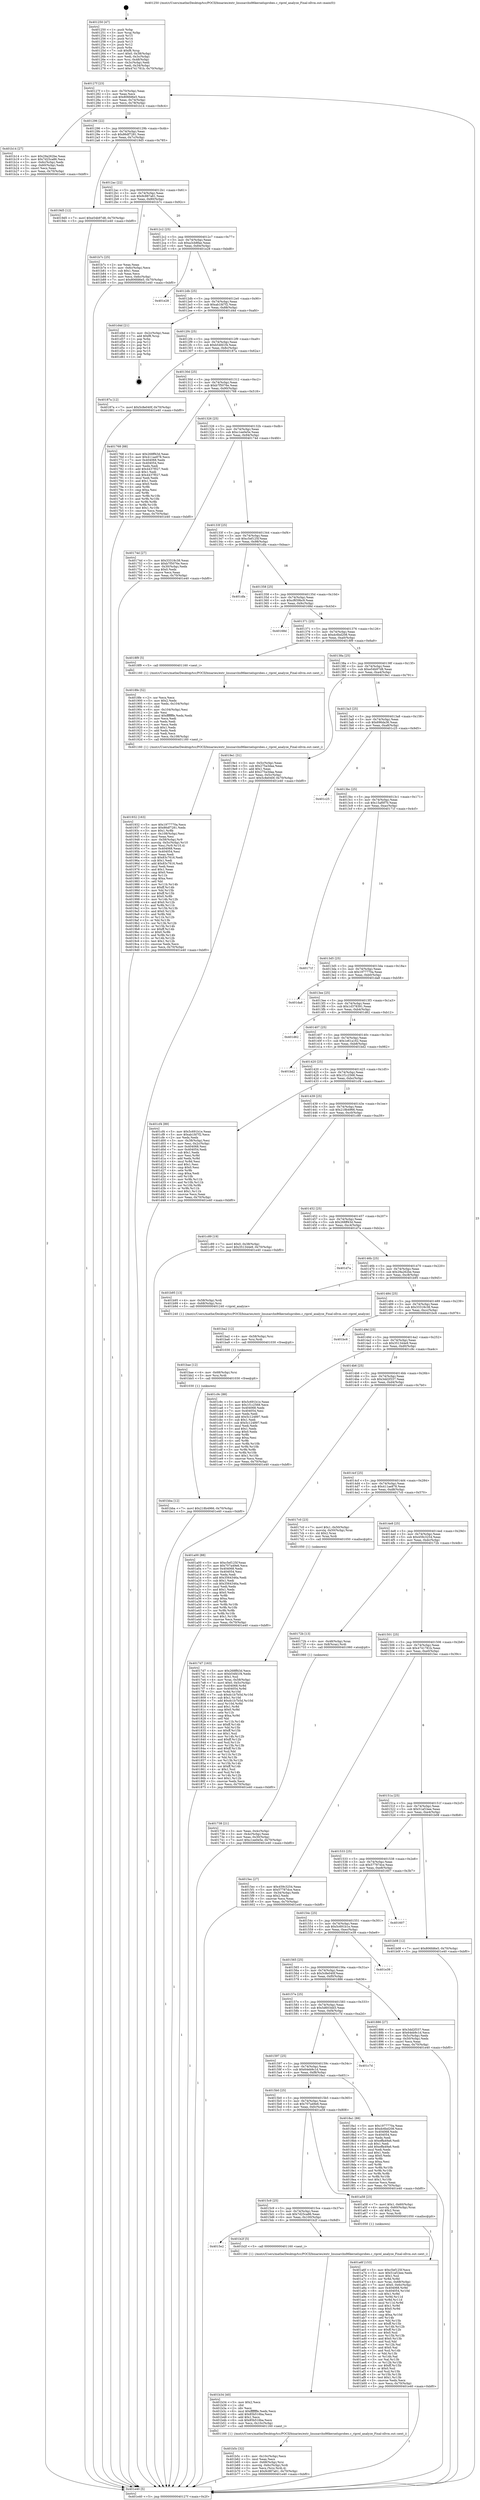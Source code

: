 digraph "0x401250" {
  label = "0x401250 (/mnt/c/Users/mathe/Desktop/tcc/POCII/binaries/extr_linuxarchx86kerneluprobes.c_riprel_analyze_Final-ollvm.out::main(0))"
  labelloc = "t"
  node[shape=record]

  Entry [label="",width=0.3,height=0.3,shape=circle,fillcolor=black,style=filled]
  "0x40127f" [label="{
     0x40127f [23]\l
     | [instrs]\l
     &nbsp;&nbsp;0x40127f \<+3\>: mov -0x70(%rbp),%eax\l
     &nbsp;&nbsp;0x401282 \<+2\>: mov %eax,%ecx\l
     &nbsp;&nbsp;0x401284 \<+6\>: sub $0x806fd6e5,%ecx\l
     &nbsp;&nbsp;0x40128a \<+3\>: mov %eax,-0x74(%rbp)\l
     &nbsp;&nbsp;0x40128d \<+3\>: mov %ecx,-0x78(%rbp)\l
     &nbsp;&nbsp;0x401290 \<+6\>: je 0000000000401b14 \<main+0x8c4\>\l
  }"]
  "0x401b14" [label="{
     0x401b14 [27]\l
     | [instrs]\l
     &nbsp;&nbsp;0x401b14 \<+5\>: mov $0x29a262be,%eax\l
     &nbsp;&nbsp;0x401b19 \<+5\>: mov $0x7d25ca86,%ecx\l
     &nbsp;&nbsp;0x401b1e \<+3\>: mov -0x6c(%rbp),%edx\l
     &nbsp;&nbsp;0x401b21 \<+3\>: cmp -0x60(%rbp),%edx\l
     &nbsp;&nbsp;0x401b24 \<+3\>: cmovl %ecx,%eax\l
     &nbsp;&nbsp;0x401b27 \<+3\>: mov %eax,-0x70(%rbp)\l
     &nbsp;&nbsp;0x401b2a \<+5\>: jmp 0000000000401e40 \<main+0xbf0\>\l
  }"]
  "0x401296" [label="{
     0x401296 [22]\l
     | [instrs]\l
     &nbsp;&nbsp;0x401296 \<+5\>: jmp 000000000040129b \<main+0x4b\>\l
     &nbsp;&nbsp;0x40129b \<+3\>: mov -0x74(%rbp),%eax\l
     &nbsp;&nbsp;0x40129e \<+5\>: sub $0x86df7281,%eax\l
     &nbsp;&nbsp;0x4012a3 \<+3\>: mov %eax,-0x7c(%rbp)\l
     &nbsp;&nbsp;0x4012a6 \<+6\>: je 00000000004019d5 \<main+0x785\>\l
  }"]
  Exit [label="",width=0.3,height=0.3,shape=circle,fillcolor=black,style=filled,peripheries=2]
  "0x4019d5" [label="{
     0x4019d5 [12]\l
     | [instrs]\l
     &nbsp;&nbsp;0x4019d5 \<+7\>: movl $0xe54b97d8,-0x70(%rbp)\l
     &nbsp;&nbsp;0x4019dc \<+5\>: jmp 0000000000401e40 \<main+0xbf0\>\l
  }"]
  "0x4012ac" [label="{
     0x4012ac [22]\l
     | [instrs]\l
     &nbsp;&nbsp;0x4012ac \<+5\>: jmp 00000000004012b1 \<main+0x61\>\l
     &nbsp;&nbsp;0x4012b1 \<+3\>: mov -0x74(%rbp),%eax\l
     &nbsp;&nbsp;0x4012b4 \<+5\>: sub $0x9c887a61,%eax\l
     &nbsp;&nbsp;0x4012b9 \<+3\>: mov %eax,-0x80(%rbp)\l
     &nbsp;&nbsp;0x4012bc \<+6\>: je 0000000000401b7c \<main+0x92c\>\l
  }"]
  "0x401bba" [label="{
     0x401bba [12]\l
     | [instrs]\l
     &nbsp;&nbsp;0x401bba \<+7\>: movl $0x218b4966,-0x70(%rbp)\l
     &nbsp;&nbsp;0x401bc1 \<+5\>: jmp 0000000000401e40 \<main+0xbf0\>\l
  }"]
  "0x401b7c" [label="{
     0x401b7c [25]\l
     | [instrs]\l
     &nbsp;&nbsp;0x401b7c \<+2\>: xor %eax,%eax\l
     &nbsp;&nbsp;0x401b7e \<+3\>: mov -0x6c(%rbp),%ecx\l
     &nbsp;&nbsp;0x401b81 \<+3\>: sub $0x1,%eax\l
     &nbsp;&nbsp;0x401b84 \<+2\>: sub %eax,%ecx\l
     &nbsp;&nbsp;0x401b86 \<+3\>: mov %ecx,-0x6c(%rbp)\l
     &nbsp;&nbsp;0x401b89 \<+7\>: movl $0x806fd6e5,-0x70(%rbp)\l
     &nbsp;&nbsp;0x401b90 \<+5\>: jmp 0000000000401e40 \<main+0xbf0\>\l
  }"]
  "0x4012c2" [label="{
     0x4012c2 [25]\l
     | [instrs]\l
     &nbsp;&nbsp;0x4012c2 \<+5\>: jmp 00000000004012c7 \<main+0x77\>\l
     &nbsp;&nbsp;0x4012c7 \<+3\>: mov -0x74(%rbp),%eax\l
     &nbsp;&nbsp;0x4012ca \<+5\>: sub $0xa3cb8fae,%eax\l
     &nbsp;&nbsp;0x4012cf \<+6\>: mov %eax,-0x84(%rbp)\l
     &nbsp;&nbsp;0x4012d5 \<+6\>: je 0000000000401e28 \<main+0xbd8\>\l
  }"]
  "0x401bae" [label="{
     0x401bae [12]\l
     | [instrs]\l
     &nbsp;&nbsp;0x401bae \<+4\>: mov -0x68(%rbp),%rsi\l
     &nbsp;&nbsp;0x401bb2 \<+3\>: mov %rsi,%rdi\l
     &nbsp;&nbsp;0x401bb5 \<+5\>: call 0000000000401030 \<free@plt\>\l
     | [calls]\l
     &nbsp;&nbsp;0x401030 \{1\} (unknown)\l
  }"]
  "0x401e28" [label="{
     0x401e28\l
  }", style=dashed]
  "0x4012db" [label="{
     0x4012db [25]\l
     | [instrs]\l
     &nbsp;&nbsp;0x4012db \<+5\>: jmp 00000000004012e0 \<main+0x90\>\l
     &nbsp;&nbsp;0x4012e0 \<+3\>: mov -0x74(%rbp),%eax\l
     &nbsp;&nbsp;0x4012e3 \<+5\>: sub $0xab1fd7f2,%eax\l
     &nbsp;&nbsp;0x4012e8 \<+6\>: mov %eax,-0x88(%rbp)\l
     &nbsp;&nbsp;0x4012ee \<+6\>: je 0000000000401d4d \<main+0xafd\>\l
  }"]
  "0x401ba2" [label="{
     0x401ba2 [12]\l
     | [instrs]\l
     &nbsp;&nbsp;0x401ba2 \<+4\>: mov -0x58(%rbp),%rsi\l
     &nbsp;&nbsp;0x401ba6 \<+3\>: mov %rsi,%rdi\l
     &nbsp;&nbsp;0x401ba9 \<+5\>: call 0000000000401030 \<free@plt\>\l
     | [calls]\l
     &nbsp;&nbsp;0x401030 \{1\} (unknown)\l
  }"]
  "0x401d4d" [label="{
     0x401d4d [21]\l
     | [instrs]\l
     &nbsp;&nbsp;0x401d4d \<+3\>: mov -0x2c(%rbp),%eax\l
     &nbsp;&nbsp;0x401d50 \<+7\>: add $0xf8,%rsp\l
     &nbsp;&nbsp;0x401d57 \<+1\>: pop %rbx\l
     &nbsp;&nbsp;0x401d58 \<+2\>: pop %r12\l
     &nbsp;&nbsp;0x401d5a \<+2\>: pop %r13\l
     &nbsp;&nbsp;0x401d5c \<+2\>: pop %r14\l
     &nbsp;&nbsp;0x401d5e \<+2\>: pop %r15\l
     &nbsp;&nbsp;0x401d60 \<+1\>: pop %rbp\l
     &nbsp;&nbsp;0x401d61 \<+1\>: ret\l
  }"]
  "0x4012f4" [label="{
     0x4012f4 [25]\l
     | [instrs]\l
     &nbsp;&nbsp;0x4012f4 \<+5\>: jmp 00000000004012f9 \<main+0xa9\>\l
     &nbsp;&nbsp;0x4012f9 \<+3\>: mov -0x74(%rbp),%eax\l
     &nbsp;&nbsp;0x4012fc \<+5\>: sub $0xb54fd1f4,%eax\l
     &nbsp;&nbsp;0x401301 \<+6\>: mov %eax,-0x8c(%rbp)\l
     &nbsp;&nbsp;0x401307 \<+6\>: je 000000000040187a \<main+0x62a\>\l
  }"]
  "0x401b5c" [label="{
     0x401b5c [32]\l
     | [instrs]\l
     &nbsp;&nbsp;0x401b5c \<+6\>: mov -0x10c(%rbp),%ecx\l
     &nbsp;&nbsp;0x401b62 \<+3\>: imul %eax,%ecx\l
     &nbsp;&nbsp;0x401b65 \<+4\>: mov -0x68(%rbp),%rsi\l
     &nbsp;&nbsp;0x401b69 \<+4\>: movslq -0x6c(%rbp),%rdi\l
     &nbsp;&nbsp;0x401b6d \<+3\>: mov %ecx,(%rsi,%rdi,4)\l
     &nbsp;&nbsp;0x401b70 \<+7\>: movl $0x9c887a61,-0x70(%rbp)\l
     &nbsp;&nbsp;0x401b77 \<+5\>: jmp 0000000000401e40 \<main+0xbf0\>\l
  }"]
  "0x40187a" [label="{
     0x40187a [12]\l
     | [instrs]\l
     &nbsp;&nbsp;0x40187a \<+7\>: movl $0x5c8e040f,-0x70(%rbp)\l
     &nbsp;&nbsp;0x401881 \<+5\>: jmp 0000000000401e40 \<main+0xbf0\>\l
  }"]
  "0x40130d" [label="{
     0x40130d [25]\l
     | [instrs]\l
     &nbsp;&nbsp;0x40130d \<+5\>: jmp 0000000000401312 \<main+0xc2\>\l
     &nbsp;&nbsp;0x401312 \<+3\>: mov -0x74(%rbp),%eax\l
     &nbsp;&nbsp;0x401315 \<+5\>: sub $0xb7f5076e,%eax\l
     &nbsp;&nbsp;0x40131a \<+6\>: mov %eax,-0x90(%rbp)\l
     &nbsp;&nbsp;0x401320 \<+6\>: je 0000000000401768 \<main+0x518\>\l
  }"]
  "0x401b34" [label="{
     0x401b34 [40]\l
     | [instrs]\l
     &nbsp;&nbsp;0x401b34 \<+5\>: mov $0x2,%ecx\l
     &nbsp;&nbsp;0x401b39 \<+1\>: cltd\l
     &nbsp;&nbsp;0x401b3a \<+2\>: idiv %ecx\l
     &nbsp;&nbsp;0x401b3c \<+6\>: imul $0xfffffffe,%edx,%ecx\l
     &nbsp;&nbsp;0x401b42 \<+6\>: add $0x85b516ba,%ecx\l
     &nbsp;&nbsp;0x401b48 \<+3\>: add $0x1,%ecx\l
     &nbsp;&nbsp;0x401b4b \<+6\>: sub $0x85b516ba,%ecx\l
     &nbsp;&nbsp;0x401b51 \<+6\>: mov %ecx,-0x10c(%rbp)\l
     &nbsp;&nbsp;0x401b57 \<+5\>: call 0000000000401160 \<next_i\>\l
     | [calls]\l
     &nbsp;&nbsp;0x401160 \{1\} (/mnt/c/Users/mathe/Desktop/tcc/POCII/binaries/extr_linuxarchx86kerneluprobes.c_riprel_analyze_Final-ollvm.out::next_i)\l
  }"]
  "0x401768" [label="{
     0x401768 [88]\l
     | [instrs]\l
     &nbsp;&nbsp;0x401768 \<+5\>: mov $0x268ff43d,%eax\l
     &nbsp;&nbsp;0x40176d \<+5\>: mov $0x411ae878,%ecx\l
     &nbsp;&nbsp;0x401772 \<+7\>: mov 0x404068,%edx\l
     &nbsp;&nbsp;0x401779 \<+7\>: mov 0x404054,%esi\l
     &nbsp;&nbsp;0x401780 \<+2\>: mov %edx,%edi\l
     &nbsp;&nbsp;0x401782 \<+6\>: add $0x4437f027,%edi\l
     &nbsp;&nbsp;0x401788 \<+3\>: sub $0x1,%edi\l
     &nbsp;&nbsp;0x40178b \<+6\>: sub $0x4437f027,%edi\l
     &nbsp;&nbsp;0x401791 \<+3\>: imul %edi,%edx\l
     &nbsp;&nbsp;0x401794 \<+3\>: and $0x1,%edx\l
     &nbsp;&nbsp;0x401797 \<+3\>: cmp $0x0,%edx\l
     &nbsp;&nbsp;0x40179a \<+4\>: sete %r8b\l
     &nbsp;&nbsp;0x40179e \<+3\>: cmp $0xa,%esi\l
     &nbsp;&nbsp;0x4017a1 \<+4\>: setl %r9b\l
     &nbsp;&nbsp;0x4017a5 \<+3\>: mov %r8b,%r10b\l
     &nbsp;&nbsp;0x4017a8 \<+3\>: and %r9b,%r10b\l
     &nbsp;&nbsp;0x4017ab \<+3\>: xor %r9b,%r8b\l
     &nbsp;&nbsp;0x4017ae \<+3\>: or %r8b,%r10b\l
     &nbsp;&nbsp;0x4017b1 \<+4\>: test $0x1,%r10b\l
     &nbsp;&nbsp;0x4017b5 \<+3\>: cmovne %ecx,%eax\l
     &nbsp;&nbsp;0x4017b8 \<+3\>: mov %eax,-0x70(%rbp)\l
     &nbsp;&nbsp;0x4017bb \<+5\>: jmp 0000000000401e40 \<main+0xbf0\>\l
  }"]
  "0x401326" [label="{
     0x401326 [25]\l
     | [instrs]\l
     &nbsp;&nbsp;0x401326 \<+5\>: jmp 000000000040132b \<main+0xdb\>\l
     &nbsp;&nbsp;0x40132b \<+3\>: mov -0x74(%rbp),%eax\l
     &nbsp;&nbsp;0x40132e \<+5\>: sub $0xc1ee0e5e,%eax\l
     &nbsp;&nbsp;0x401333 \<+6\>: mov %eax,-0x94(%rbp)\l
     &nbsp;&nbsp;0x401339 \<+6\>: je 000000000040174d \<main+0x4fd\>\l
  }"]
  "0x4015e2" [label="{
     0x4015e2\l
  }", style=dashed]
  "0x40174d" [label="{
     0x40174d [27]\l
     | [instrs]\l
     &nbsp;&nbsp;0x40174d \<+5\>: mov $0x33318c38,%eax\l
     &nbsp;&nbsp;0x401752 \<+5\>: mov $0xb7f5076e,%ecx\l
     &nbsp;&nbsp;0x401757 \<+3\>: mov -0x30(%rbp),%edx\l
     &nbsp;&nbsp;0x40175a \<+3\>: cmp $0x0,%edx\l
     &nbsp;&nbsp;0x40175d \<+3\>: cmove %ecx,%eax\l
     &nbsp;&nbsp;0x401760 \<+3\>: mov %eax,-0x70(%rbp)\l
     &nbsp;&nbsp;0x401763 \<+5\>: jmp 0000000000401e40 \<main+0xbf0\>\l
  }"]
  "0x40133f" [label="{
     0x40133f [25]\l
     | [instrs]\l
     &nbsp;&nbsp;0x40133f \<+5\>: jmp 0000000000401344 \<main+0xf4\>\l
     &nbsp;&nbsp;0x401344 \<+3\>: mov -0x74(%rbp),%eax\l
     &nbsp;&nbsp;0x401347 \<+5\>: sub $0xc5ef125f,%eax\l
     &nbsp;&nbsp;0x40134c \<+6\>: mov %eax,-0x98(%rbp)\l
     &nbsp;&nbsp;0x401352 \<+6\>: je 0000000000401dfa \<main+0xbaa\>\l
  }"]
  "0x401b2f" [label="{
     0x401b2f [5]\l
     | [instrs]\l
     &nbsp;&nbsp;0x401b2f \<+5\>: call 0000000000401160 \<next_i\>\l
     | [calls]\l
     &nbsp;&nbsp;0x401160 \{1\} (/mnt/c/Users/mathe/Desktop/tcc/POCII/binaries/extr_linuxarchx86kerneluprobes.c_riprel_analyze_Final-ollvm.out::next_i)\l
  }"]
  "0x401dfa" [label="{
     0x401dfa\l
  }", style=dashed]
  "0x401358" [label="{
     0x401358 [25]\l
     | [instrs]\l
     &nbsp;&nbsp;0x401358 \<+5\>: jmp 000000000040135d \<main+0x10d\>\l
     &nbsp;&nbsp;0x40135d \<+3\>: mov -0x74(%rbp),%eax\l
     &nbsp;&nbsp;0x401360 \<+5\>: sub $0xcf659bc9,%eax\l
     &nbsp;&nbsp;0x401365 \<+6\>: mov %eax,-0x9c(%rbp)\l
     &nbsp;&nbsp;0x40136b \<+6\>: je 000000000040168d \<main+0x43d\>\l
  }"]
  "0x401a6f" [label="{
     0x401a6f [153]\l
     | [instrs]\l
     &nbsp;&nbsp;0x401a6f \<+5\>: mov $0xc5ef125f,%ecx\l
     &nbsp;&nbsp;0x401a74 \<+5\>: mov $0x51af1bee,%edx\l
     &nbsp;&nbsp;0x401a79 \<+3\>: mov $0x1,%sil\l
     &nbsp;&nbsp;0x401a7c \<+3\>: xor %r8d,%r8d\l
     &nbsp;&nbsp;0x401a7f \<+4\>: mov %rax,-0x68(%rbp)\l
     &nbsp;&nbsp;0x401a83 \<+7\>: movl $0x0,-0x6c(%rbp)\l
     &nbsp;&nbsp;0x401a8a \<+8\>: mov 0x404068,%r9d\l
     &nbsp;&nbsp;0x401a92 \<+8\>: mov 0x404054,%r10d\l
     &nbsp;&nbsp;0x401a9a \<+4\>: sub $0x1,%r8d\l
     &nbsp;&nbsp;0x401a9e \<+3\>: mov %r9d,%r11d\l
     &nbsp;&nbsp;0x401aa1 \<+3\>: add %r8d,%r11d\l
     &nbsp;&nbsp;0x401aa4 \<+4\>: imul %r11d,%r9d\l
     &nbsp;&nbsp;0x401aa8 \<+4\>: and $0x1,%r9d\l
     &nbsp;&nbsp;0x401aac \<+4\>: cmp $0x0,%r9d\l
     &nbsp;&nbsp;0x401ab0 \<+3\>: sete %bl\l
     &nbsp;&nbsp;0x401ab3 \<+4\>: cmp $0xa,%r10d\l
     &nbsp;&nbsp;0x401ab7 \<+4\>: setl %r14b\l
     &nbsp;&nbsp;0x401abb \<+3\>: mov %bl,%r15b\l
     &nbsp;&nbsp;0x401abe \<+4\>: xor $0xff,%r15b\l
     &nbsp;&nbsp;0x401ac2 \<+3\>: mov %r14b,%r12b\l
     &nbsp;&nbsp;0x401ac5 \<+4\>: xor $0xff,%r12b\l
     &nbsp;&nbsp;0x401ac9 \<+4\>: xor $0x0,%sil\l
     &nbsp;&nbsp;0x401acd \<+3\>: mov %r15b,%r13b\l
     &nbsp;&nbsp;0x401ad0 \<+4\>: and $0x0,%r13b\l
     &nbsp;&nbsp;0x401ad4 \<+3\>: and %sil,%bl\l
     &nbsp;&nbsp;0x401ad7 \<+3\>: mov %r12b,%al\l
     &nbsp;&nbsp;0x401ada \<+2\>: and $0x0,%al\l
     &nbsp;&nbsp;0x401adc \<+3\>: and %sil,%r14b\l
     &nbsp;&nbsp;0x401adf \<+3\>: or %bl,%r13b\l
     &nbsp;&nbsp;0x401ae2 \<+3\>: or %r14b,%al\l
     &nbsp;&nbsp;0x401ae5 \<+3\>: xor %al,%r13b\l
     &nbsp;&nbsp;0x401ae8 \<+3\>: or %r12b,%r15b\l
     &nbsp;&nbsp;0x401aeb \<+4\>: xor $0xff,%r15b\l
     &nbsp;&nbsp;0x401aef \<+4\>: or $0x0,%sil\l
     &nbsp;&nbsp;0x401af3 \<+3\>: and %sil,%r15b\l
     &nbsp;&nbsp;0x401af6 \<+3\>: or %r15b,%r13b\l
     &nbsp;&nbsp;0x401af9 \<+4\>: test $0x1,%r13b\l
     &nbsp;&nbsp;0x401afd \<+3\>: cmovne %edx,%ecx\l
     &nbsp;&nbsp;0x401b00 \<+3\>: mov %ecx,-0x70(%rbp)\l
     &nbsp;&nbsp;0x401b03 \<+5\>: jmp 0000000000401e40 \<main+0xbf0\>\l
  }"]
  "0x40168d" [label="{
     0x40168d\l
  }", style=dashed]
  "0x401371" [label="{
     0x401371 [25]\l
     | [instrs]\l
     &nbsp;&nbsp;0x401371 \<+5\>: jmp 0000000000401376 \<main+0x126\>\l
     &nbsp;&nbsp;0x401376 \<+3\>: mov -0x74(%rbp),%eax\l
     &nbsp;&nbsp;0x401379 \<+5\>: sub $0xdc6bd208,%eax\l
     &nbsp;&nbsp;0x40137e \<+6\>: mov %eax,-0xa0(%rbp)\l
     &nbsp;&nbsp;0x401384 \<+6\>: je 00000000004018f9 \<main+0x6a9\>\l
  }"]
  "0x4015c9" [label="{
     0x4015c9 [25]\l
     | [instrs]\l
     &nbsp;&nbsp;0x4015c9 \<+5\>: jmp 00000000004015ce \<main+0x37e\>\l
     &nbsp;&nbsp;0x4015ce \<+3\>: mov -0x74(%rbp),%eax\l
     &nbsp;&nbsp;0x4015d1 \<+5\>: sub $0x7d25ca86,%eax\l
     &nbsp;&nbsp;0x4015d6 \<+6\>: mov %eax,-0x100(%rbp)\l
     &nbsp;&nbsp;0x4015dc \<+6\>: je 0000000000401b2f \<main+0x8df\>\l
  }"]
  "0x4018f9" [label="{
     0x4018f9 [5]\l
     | [instrs]\l
     &nbsp;&nbsp;0x4018f9 \<+5\>: call 0000000000401160 \<next_i\>\l
     | [calls]\l
     &nbsp;&nbsp;0x401160 \{1\} (/mnt/c/Users/mathe/Desktop/tcc/POCII/binaries/extr_linuxarchx86kerneluprobes.c_riprel_analyze_Final-ollvm.out::next_i)\l
  }"]
  "0x40138a" [label="{
     0x40138a [25]\l
     | [instrs]\l
     &nbsp;&nbsp;0x40138a \<+5\>: jmp 000000000040138f \<main+0x13f\>\l
     &nbsp;&nbsp;0x40138f \<+3\>: mov -0x74(%rbp),%eax\l
     &nbsp;&nbsp;0x401392 \<+5\>: sub $0xe54b97d8,%eax\l
     &nbsp;&nbsp;0x401397 \<+6\>: mov %eax,-0xa4(%rbp)\l
     &nbsp;&nbsp;0x40139d \<+6\>: je 00000000004019e1 \<main+0x791\>\l
  }"]
  "0x401a58" [label="{
     0x401a58 [23]\l
     | [instrs]\l
     &nbsp;&nbsp;0x401a58 \<+7\>: movl $0x1,-0x60(%rbp)\l
     &nbsp;&nbsp;0x401a5f \<+4\>: movslq -0x60(%rbp),%rax\l
     &nbsp;&nbsp;0x401a63 \<+4\>: shl $0x2,%rax\l
     &nbsp;&nbsp;0x401a67 \<+3\>: mov %rax,%rdi\l
     &nbsp;&nbsp;0x401a6a \<+5\>: call 0000000000401050 \<malloc@plt\>\l
     | [calls]\l
     &nbsp;&nbsp;0x401050 \{1\} (unknown)\l
  }"]
  "0x4019e1" [label="{
     0x4019e1 [31]\l
     | [instrs]\l
     &nbsp;&nbsp;0x4019e1 \<+3\>: mov -0x5c(%rbp),%eax\l
     &nbsp;&nbsp;0x4019e4 \<+5\>: sub $0x275a3daa,%eax\l
     &nbsp;&nbsp;0x4019e9 \<+3\>: add $0x1,%eax\l
     &nbsp;&nbsp;0x4019ec \<+5\>: add $0x275a3daa,%eax\l
     &nbsp;&nbsp;0x4019f1 \<+3\>: mov %eax,-0x5c(%rbp)\l
     &nbsp;&nbsp;0x4019f4 \<+7\>: movl $0x5c8e040f,-0x70(%rbp)\l
     &nbsp;&nbsp;0x4019fb \<+5\>: jmp 0000000000401e40 \<main+0xbf0\>\l
  }"]
  "0x4013a3" [label="{
     0x4013a3 [25]\l
     | [instrs]\l
     &nbsp;&nbsp;0x4013a3 \<+5\>: jmp 00000000004013a8 \<main+0x158\>\l
     &nbsp;&nbsp;0x4013a8 \<+3\>: mov -0x74(%rbp),%eax\l
     &nbsp;&nbsp;0x4013ab \<+5\>: sub $0x696da36,%eax\l
     &nbsp;&nbsp;0x4013b0 \<+6\>: mov %eax,-0xa8(%rbp)\l
     &nbsp;&nbsp;0x4013b6 \<+6\>: je 0000000000401c25 \<main+0x9d5\>\l
  }"]
  "0x401932" [label="{
     0x401932 [163]\l
     | [instrs]\l
     &nbsp;&nbsp;0x401932 \<+5\>: mov $0x1977770a,%ecx\l
     &nbsp;&nbsp;0x401937 \<+5\>: mov $0x86df7281,%edx\l
     &nbsp;&nbsp;0x40193c \<+3\>: mov $0x1,%r8b\l
     &nbsp;&nbsp;0x40193f \<+6\>: mov -0x108(%rbp),%esi\l
     &nbsp;&nbsp;0x401945 \<+3\>: imul %eax,%esi\l
     &nbsp;&nbsp;0x401948 \<+4\>: mov -0x58(%rbp),%r9\l
     &nbsp;&nbsp;0x40194c \<+4\>: movslq -0x5c(%rbp),%r10\l
     &nbsp;&nbsp;0x401950 \<+4\>: mov %esi,(%r9,%r10,4)\l
     &nbsp;&nbsp;0x401954 \<+7\>: mov 0x404068,%eax\l
     &nbsp;&nbsp;0x40195b \<+7\>: mov 0x404054,%esi\l
     &nbsp;&nbsp;0x401962 \<+2\>: mov %eax,%edi\l
     &nbsp;&nbsp;0x401964 \<+6\>: sub $0x83c7616,%edi\l
     &nbsp;&nbsp;0x40196a \<+3\>: sub $0x1,%edi\l
     &nbsp;&nbsp;0x40196d \<+6\>: add $0x83c7616,%edi\l
     &nbsp;&nbsp;0x401973 \<+3\>: imul %edi,%eax\l
     &nbsp;&nbsp;0x401976 \<+3\>: and $0x1,%eax\l
     &nbsp;&nbsp;0x401979 \<+3\>: cmp $0x0,%eax\l
     &nbsp;&nbsp;0x40197c \<+4\>: sete %r11b\l
     &nbsp;&nbsp;0x401980 \<+3\>: cmp $0xa,%esi\l
     &nbsp;&nbsp;0x401983 \<+3\>: setl %bl\l
     &nbsp;&nbsp;0x401986 \<+3\>: mov %r11b,%r14b\l
     &nbsp;&nbsp;0x401989 \<+4\>: xor $0xff,%r14b\l
     &nbsp;&nbsp;0x40198d \<+3\>: mov %bl,%r15b\l
     &nbsp;&nbsp;0x401990 \<+4\>: xor $0xff,%r15b\l
     &nbsp;&nbsp;0x401994 \<+4\>: xor $0x0,%r8b\l
     &nbsp;&nbsp;0x401998 \<+3\>: mov %r14b,%r12b\l
     &nbsp;&nbsp;0x40199b \<+4\>: and $0x0,%r12b\l
     &nbsp;&nbsp;0x40199f \<+3\>: and %r8b,%r11b\l
     &nbsp;&nbsp;0x4019a2 \<+3\>: mov %r15b,%r13b\l
     &nbsp;&nbsp;0x4019a5 \<+4\>: and $0x0,%r13b\l
     &nbsp;&nbsp;0x4019a9 \<+3\>: and %r8b,%bl\l
     &nbsp;&nbsp;0x4019ac \<+3\>: or %r11b,%r12b\l
     &nbsp;&nbsp;0x4019af \<+3\>: or %bl,%r13b\l
     &nbsp;&nbsp;0x4019b2 \<+3\>: xor %r13b,%r12b\l
     &nbsp;&nbsp;0x4019b5 \<+3\>: or %r15b,%r14b\l
     &nbsp;&nbsp;0x4019b8 \<+4\>: xor $0xff,%r14b\l
     &nbsp;&nbsp;0x4019bc \<+4\>: or $0x0,%r8b\l
     &nbsp;&nbsp;0x4019c0 \<+3\>: and %r8b,%r14b\l
     &nbsp;&nbsp;0x4019c3 \<+3\>: or %r14b,%r12b\l
     &nbsp;&nbsp;0x4019c6 \<+4\>: test $0x1,%r12b\l
     &nbsp;&nbsp;0x4019ca \<+3\>: cmovne %edx,%ecx\l
     &nbsp;&nbsp;0x4019cd \<+3\>: mov %ecx,-0x70(%rbp)\l
     &nbsp;&nbsp;0x4019d0 \<+5\>: jmp 0000000000401e40 \<main+0xbf0\>\l
  }"]
  "0x401c25" [label="{
     0x401c25\l
  }", style=dashed]
  "0x4013bc" [label="{
     0x4013bc [25]\l
     | [instrs]\l
     &nbsp;&nbsp;0x4013bc \<+5\>: jmp 00000000004013c1 \<main+0x171\>\l
     &nbsp;&nbsp;0x4013c1 \<+3\>: mov -0x74(%rbp),%eax\l
     &nbsp;&nbsp;0x4013c4 \<+5\>: sub $0x15af0f70,%eax\l
     &nbsp;&nbsp;0x4013c9 \<+6\>: mov %eax,-0xac(%rbp)\l
     &nbsp;&nbsp;0x4013cf \<+6\>: je 000000000040171f \<main+0x4cf\>\l
  }"]
  "0x4018fe" [label="{
     0x4018fe [52]\l
     | [instrs]\l
     &nbsp;&nbsp;0x4018fe \<+2\>: xor %ecx,%ecx\l
     &nbsp;&nbsp;0x401900 \<+5\>: mov $0x2,%edx\l
     &nbsp;&nbsp;0x401905 \<+6\>: mov %edx,-0x104(%rbp)\l
     &nbsp;&nbsp;0x40190b \<+1\>: cltd\l
     &nbsp;&nbsp;0x40190c \<+6\>: mov -0x104(%rbp),%esi\l
     &nbsp;&nbsp;0x401912 \<+2\>: idiv %esi\l
     &nbsp;&nbsp;0x401914 \<+6\>: imul $0xfffffffe,%edx,%edx\l
     &nbsp;&nbsp;0x40191a \<+2\>: mov %ecx,%edi\l
     &nbsp;&nbsp;0x40191c \<+2\>: sub %edx,%edi\l
     &nbsp;&nbsp;0x40191e \<+2\>: mov %ecx,%edx\l
     &nbsp;&nbsp;0x401920 \<+3\>: sub $0x1,%edx\l
     &nbsp;&nbsp;0x401923 \<+2\>: add %edx,%edi\l
     &nbsp;&nbsp;0x401925 \<+2\>: sub %edi,%ecx\l
     &nbsp;&nbsp;0x401927 \<+6\>: mov %ecx,-0x108(%rbp)\l
     &nbsp;&nbsp;0x40192d \<+5\>: call 0000000000401160 \<next_i\>\l
     | [calls]\l
     &nbsp;&nbsp;0x401160 \{1\} (/mnt/c/Users/mathe/Desktop/tcc/POCII/binaries/extr_linuxarchx86kerneluprobes.c_riprel_analyze_Final-ollvm.out::next_i)\l
  }"]
  "0x40171f" [label="{
     0x40171f\l
  }", style=dashed]
  "0x4013d5" [label="{
     0x4013d5 [25]\l
     | [instrs]\l
     &nbsp;&nbsp;0x4013d5 \<+5\>: jmp 00000000004013da \<main+0x18a\>\l
     &nbsp;&nbsp;0x4013da \<+3\>: mov -0x74(%rbp),%eax\l
     &nbsp;&nbsp;0x4013dd \<+5\>: sub $0x1977770a,%eax\l
     &nbsp;&nbsp;0x4013e2 \<+6\>: mov %eax,-0xb0(%rbp)\l
     &nbsp;&nbsp;0x4013e8 \<+6\>: je 0000000000401da8 \<main+0xb58\>\l
  }"]
  "0x4015b0" [label="{
     0x4015b0 [25]\l
     | [instrs]\l
     &nbsp;&nbsp;0x4015b0 \<+5\>: jmp 00000000004015b5 \<main+0x365\>\l
     &nbsp;&nbsp;0x4015b5 \<+3\>: mov -0x74(%rbp),%eax\l
     &nbsp;&nbsp;0x4015b8 \<+5\>: sub $0x707a49e6,%eax\l
     &nbsp;&nbsp;0x4015bd \<+6\>: mov %eax,-0xfc(%rbp)\l
     &nbsp;&nbsp;0x4015c3 \<+6\>: je 0000000000401a58 \<main+0x808\>\l
  }"]
  "0x401da8" [label="{
     0x401da8\l
  }", style=dashed]
  "0x4013ee" [label="{
     0x4013ee [25]\l
     | [instrs]\l
     &nbsp;&nbsp;0x4013ee \<+5\>: jmp 00000000004013f3 \<main+0x1a3\>\l
     &nbsp;&nbsp;0x4013f3 \<+3\>: mov -0x74(%rbp),%eax\l
     &nbsp;&nbsp;0x4013f6 \<+5\>: sub $0x1d378391,%eax\l
     &nbsp;&nbsp;0x4013fb \<+6\>: mov %eax,-0xb4(%rbp)\l
     &nbsp;&nbsp;0x401401 \<+6\>: je 0000000000401d62 \<main+0xb12\>\l
  }"]
  "0x4018a1" [label="{
     0x4018a1 [88]\l
     | [instrs]\l
     &nbsp;&nbsp;0x4018a1 \<+5\>: mov $0x1977770a,%eax\l
     &nbsp;&nbsp;0x4018a6 \<+5\>: mov $0xdc6bd208,%ecx\l
     &nbsp;&nbsp;0x4018ab \<+7\>: mov 0x404068,%edx\l
     &nbsp;&nbsp;0x4018b2 \<+7\>: mov 0x404054,%esi\l
     &nbsp;&nbsp;0x4018b9 \<+2\>: mov %edx,%edi\l
     &nbsp;&nbsp;0x4018bb \<+6\>: sub $0xeffa49a6,%edi\l
     &nbsp;&nbsp;0x4018c1 \<+3\>: sub $0x1,%edi\l
     &nbsp;&nbsp;0x4018c4 \<+6\>: add $0xeffa49a6,%edi\l
     &nbsp;&nbsp;0x4018ca \<+3\>: imul %edi,%edx\l
     &nbsp;&nbsp;0x4018cd \<+3\>: and $0x1,%edx\l
     &nbsp;&nbsp;0x4018d0 \<+3\>: cmp $0x0,%edx\l
     &nbsp;&nbsp;0x4018d3 \<+4\>: sete %r8b\l
     &nbsp;&nbsp;0x4018d7 \<+3\>: cmp $0xa,%esi\l
     &nbsp;&nbsp;0x4018da \<+4\>: setl %r9b\l
     &nbsp;&nbsp;0x4018de \<+3\>: mov %r8b,%r10b\l
     &nbsp;&nbsp;0x4018e1 \<+3\>: and %r9b,%r10b\l
     &nbsp;&nbsp;0x4018e4 \<+3\>: xor %r9b,%r8b\l
     &nbsp;&nbsp;0x4018e7 \<+3\>: or %r8b,%r10b\l
     &nbsp;&nbsp;0x4018ea \<+4\>: test $0x1,%r10b\l
     &nbsp;&nbsp;0x4018ee \<+3\>: cmovne %ecx,%eax\l
     &nbsp;&nbsp;0x4018f1 \<+3\>: mov %eax,-0x70(%rbp)\l
     &nbsp;&nbsp;0x4018f4 \<+5\>: jmp 0000000000401e40 \<main+0xbf0\>\l
  }"]
  "0x401d62" [label="{
     0x401d62\l
  }", style=dashed]
  "0x401407" [label="{
     0x401407 [25]\l
     | [instrs]\l
     &nbsp;&nbsp;0x401407 \<+5\>: jmp 000000000040140c \<main+0x1bc\>\l
     &nbsp;&nbsp;0x40140c \<+3\>: mov -0x74(%rbp),%eax\l
     &nbsp;&nbsp;0x40140f \<+5\>: sub $0x1e61a162,%eax\l
     &nbsp;&nbsp;0x401414 \<+6\>: mov %eax,-0xb8(%rbp)\l
     &nbsp;&nbsp;0x40141a \<+6\>: je 0000000000401bd2 \<main+0x982\>\l
  }"]
  "0x401597" [label="{
     0x401597 [25]\l
     | [instrs]\l
     &nbsp;&nbsp;0x401597 \<+5\>: jmp 000000000040159c \<main+0x34c\>\l
     &nbsp;&nbsp;0x40159c \<+3\>: mov -0x74(%rbp),%eax\l
     &nbsp;&nbsp;0x40159f \<+5\>: sub $0x64eb9c1d,%eax\l
     &nbsp;&nbsp;0x4015a4 \<+6\>: mov %eax,-0xf8(%rbp)\l
     &nbsp;&nbsp;0x4015aa \<+6\>: je 00000000004018a1 \<main+0x651\>\l
  }"]
  "0x401bd2" [label="{
     0x401bd2\l
  }", style=dashed]
  "0x401420" [label="{
     0x401420 [25]\l
     | [instrs]\l
     &nbsp;&nbsp;0x401420 \<+5\>: jmp 0000000000401425 \<main+0x1d5\>\l
     &nbsp;&nbsp;0x401425 \<+3\>: mov -0x74(%rbp),%eax\l
     &nbsp;&nbsp;0x401428 \<+5\>: sub $0x1f1c2568,%eax\l
     &nbsp;&nbsp;0x40142d \<+6\>: mov %eax,-0xbc(%rbp)\l
     &nbsp;&nbsp;0x401433 \<+6\>: je 0000000000401cf4 \<main+0xaa4\>\l
  }"]
  "0x401c7d" [label="{
     0x401c7d\l
  }", style=dashed]
  "0x401cf4" [label="{
     0x401cf4 [89]\l
     | [instrs]\l
     &nbsp;&nbsp;0x401cf4 \<+5\>: mov $0x5c691b1e,%eax\l
     &nbsp;&nbsp;0x401cf9 \<+5\>: mov $0xab1fd7f2,%ecx\l
     &nbsp;&nbsp;0x401cfe \<+2\>: xor %edx,%edx\l
     &nbsp;&nbsp;0x401d00 \<+3\>: mov -0x38(%rbp),%esi\l
     &nbsp;&nbsp;0x401d03 \<+3\>: mov %esi,-0x2c(%rbp)\l
     &nbsp;&nbsp;0x401d06 \<+7\>: mov 0x404068,%esi\l
     &nbsp;&nbsp;0x401d0d \<+7\>: mov 0x404054,%edi\l
     &nbsp;&nbsp;0x401d14 \<+3\>: sub $0x1,%edx\l
     &nbsp;&nbsp;0x401d17 \<+3\>: mov %esi,%r8d\l
     &nbsp;&nbsp;0x401d1a \<+3\>: add %edx,%r8d\l
     &nbsp;&nbsp;0x401d1d \<+4\>: imul %r8d,%esi\l
     &nbsp;&nbsp;0x401d21 \<+3\>: and $0x1,%esi\l
     &nbsp;&nbsp;0x401d24 \<+3\>: cmp $0x0,%esi\l
     &nbsp;&nbsp;0x401d27 \<+4\>: sete %r9b\l
     &nbsp;&nbsp;0x401d2b \<+3\>: cmp $0xa,%edi\l
     &nbsp;&nbsp;0x401d2e \<+4\>: setl %r10b\l
     &nbsp;&nbsp;0x401d32 \<+3\>: mov %r9b,%r11b\l
     &nbsp;&nbsp;0x401d35 \<+3\>: and %r10b,%r11b\l
     &nbsp;&nbsp;0x401d38 \<+3\>: xor %r10b,%r9b\l
     &nbsp;&nbsp;0x401d3b \<+3\>: or %r9b,%r11b\l
     &nbsp;&nbsp;0x401d3e \<+4\>: test $0x1,%r11b\l
     &nbsp;&nbsp;0x401d42 \<+3\>: cmovne %ecx,%eax\l
     &nbsp;&nbsp;0x401d45 \<+3\>: mov %eax,-0x70(%rbp)\l
     &nbsp;&nbsp;0x401d48 \<+5\>: jmp 0000000000401e40 \<main+0xbf0\>\l
  }"]
  "0x401439" [label="{
     0x401439 [25]\l
     | [instrs]\l
     &nbsp;&nbsp;0x401439 \<+5\>: jmp 000000000040143e \<main+0x1ee\>\l
     &nbsp;&nbsp;0x40143e \<+3\>: mov -0x74(%rbp),%eax\l
     &nbsp;&nbsp;0x401441 \<+5\>: sub $0x218b4966,%eax\l
     &nbsp;&nbsp;0x401446 \<+6\>: mov %eax,-0xc0(%rbp)\l
     &nbsp;&nbsp;0x40144c \<+6\>: je 0000000000401c89 \<main+0xa39\>\l
  }"]
  "0x40157e" [label="{
     0x40157e [25]\l
     | [instrs]\l
     &nbsp;&nbsp;0x40157e \<+5\>: jmp 0000000000401583 \<main+0x333\>\l
     &nbsp;&nbsp;0x401583 \<+3\>: mov -0x74(%rbp),%eax\l
     &nbsp;&nbsp;0x401586 \<+5\>: sub $0x5d603dd3,%eax\l
     &nbsp;&nbsp;0x40158b \<+6\>: mov %eax,-0xf4(%rbp)\l
     &nbsp;&nbsp;0x401591 \<+6\>: je 0000000000401c7d \<main+0xa2d\>\l
  }"]
  "0x401c89" [label="{
     0x401c89 [19]\l
     | [instrs]\l
     &nbsp;&nbsp;0x401c89 \<+7\>: movl $0x0,-0x38(%rbp)\l
     &nbsp;&nbsp;0x401c90 \<+7\>: movl $0x351344e9,-0x70(%rbp)\l
     &nbsp;&nbsp;0x401c97 \<+5\>: jmp 0000000000401e40 \<main+0xbf0\>\l
  }"]
  "0x401452" [label="{
     0x401452 [25]\l
     | [instrs]\l
     &nbsp;&nbsp;0x401452 \<+5\>: jmp 0000000000401457 \<main+0x207\>\l
     &nbsp;&nbsp;0x401457 \<+3\>: mov -0x74(%rbp),%eax\l
     &nbsp;&nbsp;0x40145a \<+5\>: sub $0x268ff43d,%eax\l
     &nbsp;&nbsp;0x40145f \<+6\>: mov %eax,-0xc4(%rbp)\l
     &nbsp;&nbsp;0x401465 \<+6\>: je 0000000000401d7a \<main+0xb2a\>\l
  }"]
  "0x401886" [label="{
     0x401886 [27]\l
     | [instrs]\l
     &nbsp;&nbsp;0x401886 \<+5\>: mov $0x3dd2f337,%eax\l
     &nbsp;&nbsp;0x40188b \<+5\>: mov $0x64eb9c1d,%ecx\l
     &nbsp;&nbsp;0x401890 \<+3\>: mov -0x5c(%rbp),%edx\l
     &nbsp;&nbsp;0x401893 \<+3\>: cmp -0x50(%rbp),%edx\l
     &nbsp;&nbsp;0x401896 \<+3\>: cmovl %ecx,%eax\l
     &nbsp;&nbsp;0x401899 \<+3\>: mov %eax,-0x70(%rbp)\l
     &nbsp;&nbsp;0x40189c \<+5\>: jmp 0000000000401e40 \<main+0xbf0\>\l
  }"]
  "0x401d7a" [label="{
     0x401d7a\l
  }", style=dashed]
  "0x40146b" [label="{
     0x40146b [25]\l
     | [instrs]\l
     &nbsp;&nbsp;0x40146b \<+5\>: jmp 0000000000401470 \<main+0x220\>\l
     &nbsp;&nbsp;0x401470 \<+3\>: mov -0x74(%rbp),%eax\l
     &nbsp;&nbsp;0x401473 \<+5\>: sub $0x29a262be,%eax\l
     &nbsp;&nbsp;0x401478 \<+6\>: mov %eax,-0xc8(%rbp)\l
     &nbsp;&nbsp;0x40147e \<+6\>: je 0000000000401b95 \<main+0x945\>\l
  }"]
  "0x401565" [label="{
     0x401565 [25]\l
     | [instrs]\l
     &nbsp;&nbsp;0x401565 \<+5\>: jmp 000000000040156a \<main+0x31a\>\l
     &nbsp;&nbsp;0x40156a \<+3\>: mov -0x74(%rbp),%eax\l
     &nbsp;&nbsp;0x40156d \<+5\>: sub $0x5c8e040f,%eax\l
     &nbsp;&nbsp;0x401572 \<+6\>: mov %eax,-0xf0(%rbp)\l
     &nbsp;&nbsp;0x401578 \<+6\>: je 0000000000401886 \<main+0x636\>\l
  }"]
  "0x401b95" [label="{
     0x401b95 [13]\l
     | [instrs]\l
     &nbsp;&nbsp;0x401b95 \<+4\>: mov -0x58(%rbp),%rdi\l
     &nbsp;&nbsp;0x401b99 \<+4\>: mov -0x68(%rbp),%rsi\l
     &nbsp;&nbsp;0x401b9d \<+5\>: call 0000000000401240 \<riprel_analyze\>\l
     | [calls]\l
     &nbsp;&nbsp;0x401240 \{1\} (/mnt/c/Users/mathe/Desktop/tcc/POCII/binaries/extr_linuxarchx86kerneluprobes.c_riprel_analyze_Final-ollvm.out::riprel_analyze)\l
  }"]
  "0x401484" [label="{
     0x401484 [25]\l
     | [instrs]\l
     &nbsp;&nbsp;0x401484 \<+5\>: jmp 0000000000401489 \<main+0x239\>\l
     &nbsp;&nbsp;0x401489 \<+3\>: mov -0x74(%rbp),%eax\l
     &nbsp;&nbsp;0x40148c \<+5\>: sub $0x33318c38,%eax\l
     &nbsp;&nbsp;0x401491 \<+6\>: mov %eax,-0xcc(%rbp)\l
     &nbsp;&nbsp;0x401497 \<+6\>: je 0000000000401bc6 \<main+0x976\>\l
  }"]
  "0x401e39" [label="{
     0x401e39\l
  }", style=dashed]
  "0x401bc6" [label="{
     0x401bc6\l
  }", style=dashed]
  "0x40149d" [label="{
     0x40149d [25]\l
     | [instrs]\l
     &nbsp;&nbsp;0x40149d \<+5\>: jmp 00000000004014a2 \<main+0x252\>\l
     &nbsp;&nbsp;0x4014a2 \<+3\>: mov -0x74(%rbp),%eax\l
     &nbsp;&nbsp;0x4014a5 \<+5\>: sub $0x351344e9,%eax\l
     &nbsp;&nbsp;0x4014aa \<+6\>: mov %eax,-0xd0(%rbp)\l
     &nbsp;&nbsp;0x4014b0 \<+6\>: je 0000000000401c9c \<main+0xa4c\>\l
  }"]
  "0x40154c" [label="{
     0x40154c [25]\l
     | [instrs]\l
     &nbsp;&nbsp;0x40154c \<+5\>: jmp 0000000000401551 \<main+0x301\>\l
     &nbsp;&nbsp;0x401551 \<+3\>: mov -0x74(%rbp),%eax\l
     &nbsp;&nbsp;0x401554 \<+5\>: sub $0x5c691b1e,%eax\l
     &nbsp;&nbsp;0x401559 \<+6\>: mov %eax,-0xec(%rbp)\l
     &nbsp;&nbsp;0x40155f \<+6\>: je 0000000000401e39 \<main+0xbe9\>\l
  }"]
  "0x401c9c" [label="{
     0x401c9c [88]\l
     | [instrs]\l
     &nbsp;&nbsp;0x401c9c \<+5\>: mov $0x5c691b1e,%eax\l
     &nbsp;&nbsp;0x401ca1 \<+5\>: mov $0x1f1c2568,%ecx\l
     &nbsp;&nbsp;0x401ca6 \<+7\>: mov 0x404068,%edx\l
     &nbsp;&nbsp;0x401cad \<+7\>: mov 0x404054,%esi\l
     &nbsp;&nbsp;0x401cb4 \<+2\>: mov %edx,%edi\l
     &nbsp;&nbsp;0x401cb6 \<+6\>: add $0x5c124897,%edi\l
     &nbsp;&nbsp;0x401cbc \<+3\>: sub $0x1,%edi\l
     &nbsp;&nbsp;0x401cbf \<+6\>: sub $0x5c124897,%edi\l
     &nbsp;&nbsp;0x401cc5 \<+3\>: imul %edi,%edx\l
     &nbsp;&nbsp;0x401cc8 \<+3\>: and $0x1,%edx\l
     &nbsp;&nbsp;0x401ccb \<+3\>: cmp $0x0,%edx\l
     &nbsp;&nbsp;0x401cce \<+4\>: sete %r8b\l
     &nbsp;&nbsp;0x401cd2 \<+3\>: cmp $0xa,%esi\l
     &nbsp;&nbsp;0x401cd5 \<+4\>: setl %r9b\l
     &nbsp;&nbsp;0x401cd9 \<+3\>: mov %r8b,%r10b\l
     &nbsp;&nbsp;0x401cdc \<+3\>: and %r9b,%r10b\l
     &nbsp;&nbsp;0x401cdf \<+3\>: xor %r9b,%r8b\l
     &nbsp;&nbsp;0x401ce2 \<+3\>: or %r8b,%r10b\l
     &nbsp;&nbsp;0x401ce5 \<+4\>: test $0x1,%r10b\l
     &nbsp;&nbsp;0x401ce9 \<+3\>: cmovne %ecx,%eax\l
     &nbsp;&nbsp;0x401cec \<+3\>: mov %eax,-0x70(%rbp)\l
     &nbsp;&nbsp;0x401cef \<+5\>: jmp 0000000000401e40 \<main+0xbf0\>\l
  }"]
  "0x4014b6" [label="{
     0x4014b6 [25]\l
     | [instrs]\l
     &nbsp;&nbsp;0x4014b6 \<+5\>: jmp 00000000004014bb \<main+0x26b\>\l
     &nbsp;&nbsp;0x4014bb \<+3\>: mov -0x74(%rbp),%eax\l
     &nbsp;&nbsp;0x4014be \<+5\>: sub $0x3dd2f337,%eax\l
     &nbsp;&nbsp;0x4014c3 \<+6\>: mov %eax,-0xd4(%rbp)\l
     &nbsp;&nbsp;0x4014c9 \<+6\>: je 0000000000401a00 \<main+0x7b0\>\l
  }"]
  "0x401607" [label="{
     0x401607\l
  }", style=dashed]
  "0x401a00" [label="{
     0x401a00 [88]\l
     | [instrs]\l
     &nbsp;&nbsp;0x401a00 \<+5\>: mov $0xc5ef125f,%eax\l
     &nbsp;&nbsp;0x401a05 \<+5\>: mov $0x707a49e6,%ecx\l
     &nbsp;&nbsp;0x401a0a \<+7\>: mov 0x404068,%edx\l
     &nbsp;&nbsp;0x401a11 \<+7\>: mov 0x404054,%esi\l
     &nbsp;&nbsp;0x401a18 \<+2\>: mov %edx,%edi\l
     &nbsp;&nbsp;0x401a1a \<+6\>: add $0x3564346a,%edi\l
     &nbsp;&nbsp;0x401a20 \<+3\>: sub $0x1,%edi\l
     &nbsp;&nbsp;0x401a23 \<+6\>: sub $0x3564346a,%edi\l
     &nbsp;&nbsp;0x401a29 \<+3\>: imul %edi,%edx\l
     &nbsp;&nbsp;0x401a2c \<+3\>: and $0x1,%edx\l
     &nbsp;&nbsp;0x401a2f \<+3\>: cmp $0x0,%edx\l
     &nbsp;&nbsp;0x401a32 \<+4\>: sete %r8b\l
     &nbsp;&nbsp;0x401a36 \<+3\>: cmp $0xa,%esi\l
     &nbsp;&nbsp;0x401a39 \<+4\>: setl %r9b\l
     &nbsp;&nbsp;0x401a3d \<+3\>: mov %r8b,%r10b\l
     &nbsp;&nbsp;0x401a40 \<+3\>: and %r9b,%r10b\l
     &nbsp;&nbsp;0x401a43 \<+3\>: xor %r9b,%r8b\l
     &nbsp;&nbsp;0x401a46 \<+3\>: or %r8b,%r10b\l
     &nbsp;&nbsp;0x401a49 \<+4\>: test $0x1,%r10b\l
     &nbsp;&nbsp;0x401a4d \<+3\>: cmovne %ecx,%eax\l
     &nbsp;&nbsp;0x401a50 \<+3\>: mov %eax,-0x70(%rbp)\l
     &nbsp;&nbsp;0x401a53 \<+5\>: jmp 0000000000401e40 \<main+0xbf0\>\l
  }"]
  "0x4014cf" [label="{
     0x4014cf [25]\l
     | [instrs]\l
     &nbsp;&nbsp;0x4014cf \<+5\>: jmp 00000000004014d4 \<main+0x284\>\l
     &nbsp;&nbsp;0x4014d4 \<+3\>: mov -0x74(%rbp),%eax\l
     &nbsp;&nbsp;0x4014d7 \<+5\>: sub $0x411ae878,%eax\l
     &nbsp;&nbsp;0x4014dc \<+6\>: mov %eax,-0xd8(%rbp)\l
     &nbsp;&nbsp;0x4014e2 \<+6\>: je 00000000004017c0 \<main+0x570\>\l
  }"]
  "0x401533" [label="{
     0x401533 [25]\l
     | [instrs]\l
     &nbsp;&nbsp;0x401533 \<+5\>: jmp 0000000000401538 \<main+0x2e8\>\l
     &nbsp;&nbsp;0x401538 \<+3\>: mov -0x74(%rbp),%eax\l
     &nbsp;&nbsp;0x40153b \<+5\>: sub $0x57787dce,%eax\l
     &nbsp;&nbsp;0x401540 \<+6\>: mov %eax,-0xe8(%rbp)\l
     &nbsp;&nbsp;0x401546 \<+6\>: je 0000000000401607 \<main+0x3b7\>\l
  }"]
  "0x4017c0" [label="{
     0x4017c0 [23]\l
     | [instrs]\l
     &nbsp;&nbsp;0x4017c0 \<+7\>: movl $0x1,-0x50(%rbp)\l
     &nbsp;&nbsp;0x4017c7 \<+4\>: movslq -0x50(%rbp),%rax\l
     &nbsp;&nbsp;0x4017cb \<+4\>: shl $0x2,%rax\l
     &nbsp;&nbsp;0x4017cf \<+3\>: mov %rax,%rdi\l
     &nbsp;&nbsp;0x4017d2 \<+5\>: call 0000000000401050 \<malloc@plt\>\l
     | [calls]\l
     &nbsp;&nbsp;0x401050 \{1\} (unknown)\l
  }"]
  "0x4014e8" [label="{
     0x4014e8 [25]\l
     | [instrs]\l
     &nbsp;&nbsp;0x4014e8 \<+5\>: jmp 00000000004014ed \<main+0x29d\>\l
     &nbsp;&nbsp;0x4014ed \<+3\>: mov -0x74(%rbp),%eax\l
     &nbsp;&nbsp;0x4014f0 \<+5\>: sub $0x459c3254,%eax\l
     &nbsp;&nbsp;0x4014f5 \<+6\>: mov %eax,-0xdc(%rbp)\l
     &nbsp;&nbsp;0x4014fb \<+6\>: je 000000000040172b \<main+0x4db\>\l
  }"]
  "0x401b08" [label="{
     0x401b08 [12]\l
     | [instrs]\l
     &nbsp;&nbsp;0x401b08 \<+7\>: movl $0x806fd6e5,-0x70(%rbp)\l
     &nbsp;&nbsp;0x401b0f \<+5\>: jmp 0000000000401e40 \<main+0xbf0\>\l
  }"]
  "0x40172b" [label="{
     0x40172b [13]\l
     | [instrs]\l
     &nbsp;&nbsp;0x40172b \<+4\>: mov -0x48(%rbp),%rax\l
     &nbsp;&nbsp;0x40172f \<+4\>: mov 0x8(%rax),%rdi\l
     &nbsp;&nbsp;0x401733 \<+5\>: call 0000000000401060 \<atoi@plt\>\l
     | [calls]\l
     &nbsp;&nbsp;0x401060 \{1\} (unknown)\l
  }"]
  "0x401501" [label="{
     0x401501 [25]\l
     | [instrs]\l
     &nbsp;&nbsp;0x401501 \<+5\>: jmp 0000000000401506 \<main+0x2b6\>\l
     &nbsp;&nbsp;0x401506 \<+3\>: mov -0x74(%rbp),%eax\l
     &nbsp;&nbsp;0x401509 \<+5\>: sub $0x4741781b,%eax\l
     &nbsp;&nbsp;0x40150e \<+6\>: mov %eax,-0xe0(%rbp)\l
     &nbsp;&nbsp;0x401514 \<+6\>: je 00000000004015ec \<main+0x39c\>\l
  }"]
  "0x4017d7" [label="{
     0x4017d7 [163]\l
     | [instrs]\l
     &nbsp;&nbsp;0x4017d7 \<+5\>: mov $0x268ff43d,%ecx\l
     &nbsp;&nbsp;0x4017dc \<+5\>: mov $0xb54fd1f4,%edx\l
     &nbsp;&nbsp;0x4017e1 \<+3\>: mov $0x1,%sil\l
     &nbsp;&nbsp;0x4017e4 \<+4\>: mov %rax,-0x58(%rbp)\l
     &nbsp;&nbsp;0x4017e8 \<+7\>: movl $0x0,-0x5c(%rbp)\l
     &nbsp;&nbsp;0x4017ef \<+8\>: mov 0x404068,%r8d\l
     &nbsp;&nbsp;0x4017f7 \<+8\>: mov 0x404054,%r9d\l
     &nbsp;&nbsp;0x4017ff \<+3\>: mov %r8d,%r10d\l
     &nbsp;&nbsp;0x401802 \<+7\>: sub $0xdc1b7b5d,%r10d\l
     &nbsp;&nbsp;0x401809 \<+4\>: sub $0x1,%r10d\l
     &nbsp;&nbsp;0x40180d \<+7\>: add $0xdc1b7b5d,%r10d\l
     &nbsp;&nbsp;0x401814 \<+4\>: imul %r10d,%r8d\l
     &nbsp;&nbsp;0x401818 \<+4\>: and $0x1,%r8d\l
     &nbsp;&nbsp;0x40181c \<+4\>: cmp $0x0,%r8d\l
     &nbsp;&nbsp;0x401820 \<+4\>: sete %r11b\l
     &nbsp;&nbsp;0x401824 \<+4\>: cmp $0xa,%r9d\l
     &nbsp;&nbsp;0x401828 \<+3\>: setl %bl\l
     &nbsp;&nbsp;0x40182b \<+3\>: mov %r11b,%r14b\l
     &nbsp;&nbsp;0x40182e \<+4\>: xor $0xff,%r14b\l
     &nbsp;&nbsp;0x401832 \<+3\>: mov %bl,%r15b\l
     &nbsp;&nbsp;0x401835 \<+4\>: xor $0xff,%r15b\l
     &nbsp;&nbsp;0x401839 \<+4\>: xor $0x1,%sil\l
     &nbsp;&nbsp;0x40183d \<+3\>: mov %r14b,%r12b\l
     &nbsp;&nbsp;0x401840 \<+4\>: and $0xff,%r12b\l
     &nbsp;&nbsp;0x401844 \<+3\>: and %sil,%r11b\l
     &nbsp;&nbsp;0x401847 \<+3\>: mov %r15b,%r13b\l
     &nbsp;&nbsp;0x40184a \<+4\>: and $0xff,%r13b\l
     &nbsp;&nbsp;0x40184e \<+3\>: and %sil,%bl\l
     &nbsp;&nbsp;0x401851 \<+3\>: or %r11b,%r12b\l
     &nbsp;&nbsp;0x401854 \<+3\>: or %bl,%r13b\l
     &nbsp;&nbsp;0x401857 \<+3\>: xor %r13b,%r12b\l
     &nbsp;&nbsp;0x40185a \<+3\>: or %r15b,%r14b\l
     &nbsp;&nbsp;0x40185d \<+4\>: xor $0xff,%r14b\l
     &nbsp;&nbsp;0x401861 \<+4\>: or $0x1,%sil\l
     &nbsp;&nbsp;0x401865 \<+3\>: and %sil,%r14b\l
     &nbsp;&nbsp;0x401868 \<+3\>: or %r14b,%r12b\l
     &nbsp;&nbsp;0x40186b \<+4\>: test $0x1,%r12b\l
     &nbsp;&nbsp;0x40186f \<+3\>: cmovne %edx,%ecx\l
     &nbsp;&nbsp;0x401872 \<+3\>: mov %ecx,-0x70(%rbp)\l
     &nbsp;&nbsp;0x401875 \<+5\>: jmp 0000000000401e40 \<main+0xbf0\>\l
  }"]
  "0x4015ec" [label="{
     0x4015ec [27]\l
     | [instrs]\l
     &nbsp;&nbsp;0x4015ec \<+5\>: mov $0x459c3254,%eax\l
     &nbsp;&nbsp;0x4015f1 \<+5\>: mov $0x57787dce,%ecx\l
     &nbsp;&nbsp;0x4015f6 \<+3\>: mov -0x34(%rbp),%edx\l
     &nbsp;&nbsp;0x4015f9 \<+3\>: cmp $0x2,%edx\l
     &nbsp;&nbsp;0x4015fc \<+3\>: cmovne %ecx,%eax\l
     &nbsp;&nbsp;0x4015ff \<+3\>: mov %eax,-0x70(%rbp)\l
     &nbsp;&nbsp;0x401602 \<+5\>: jmp 0000000000401e40 \<main+0xbf0\>\l
  }"]
  "0x40151a" [label="{
     0x40151a [25]\l
     | [instrs]\l
     &nbsp;&nbsp;0x40151a \<+5\>: jmp 000000000040151f \<main+0x2cf\>\l
     &nbsp;&nbsp;0x40151f \<+3\>: mov -0x74(%rbp),%eax\l
     &nbsp;&nbsp;0x401522 \<+5\>: sub $0x51af1bee,%eax\l
     &nbsp;&nbsp;0x401527 \<+6\>: mov %eax,-0xe4(%rbp)\l
     &nbsp;&nbsp;0x40152d \<+6\>: je 0000000000401b08 \<main+0x8b8\>\l
  }"]
  "0x401e40" [label="{
     0x401e40 [5]\l
     | [instrs]\l
     &nbsp;&nbsp;0x401e40 \<+5\>: jmp 000000000040127f \<main+0x2f\>\l
  }"]
  "0x401250" [label="{
     0x401250 [47]\l
     | [instrs]\l
     &nbsp;&nbsp;0x401250 \<+1\>: push %rbp\l
     &nbsp;&nbsp;0x401251 \<+3\>: mov %rsp,%rbp\l
     &nbsp;&nbsp;0x401254 \<+2\>: push %r15\l
     &nbsp;&nbsp;0x401256 \<+2\>: push %r14\l
     &nbsp;&nbsp;0x401258 \<+2\>: push %r13\l
     &nbsp;&nbsp;0x40125a \<+2\>: push %r12\l
     &nbsp;&nbsp;0x40125c \<+1\>: push %rbx\l
     &nbsp;&nbsp;0x40125d \<+7\>: sub $0xf8,%rsp\l
     &nbsp;&nbsp;0x401264 \<+7\>: movl $0x0,-0x38(%rbp)\l
     &nbsp;&nbsp;0x40126b \<+3\>: mov %edi,-0x3c(%rbp)\l
     &nbsp;&nbsp;0x40126e \<+4\>: mov %rsi,-0x48(%rbp)\l
     &nbsp;&nbsp;0x401272 \<+3\>: mov -0x3c(%rbp),%edi\l
     &nbsp;&nbsp;0x401275 \<+3\>: mov %edi,-0x34(%rbp)\l
     &nbsp;&nbsp;0x401278 \<+7\>: movl $0x4741781b,-0x70(%rbp)\l
  }"]
  "0x401738" [label="{
     0x401738 [21]\l
     | [instrs]\l
     &nbsp;&nbsp;0x401738 \<+3\>: mov %eax,-0x4c(%rbp)\l
     &nbsp;&nbsp;0x40173b \<+3\>: mov -0x4c(%rbp),%eax\l
     &nbsp;&nbsp;0x40173e \<+3\>: mov %eax,-0x30(%rbp)\l
     &nbsp;&nbsp;0x401741 \<+7\>: movl $0xc1ee0e5e,-0x70(%rbp)\l
     &nbsp;&nbsp;0x401748 \<+5\>: jmp 0000000000401e40 \<main+0xbf0\>\l
  }"]
  Entry -> "0x401250" [label=" 1"]
  "0x40127f" -> "0x401b14" [label=" 2"]
  "0x40127f" -> "0x401296" [label=" 22"]
  "0x401d4d" -> Exit [label=" 1"]
  "0x401296" -> "0x4019d5" [label=" 1"]
  "0x401296" -> "0x4012ac" [label=" 21"]
  "0x401cf4" -> "0x401e40" [label=" 1"]
  "0x4012ac" -> "0x401b7c" [label=" 1"]
  "0x4012ac" -> "0x4012c2" [label=" 20"]
  "0x401c9c" -> "0x401e40" [label=" 1"]
  "0x4012c2" -> "0x401e28" [label=" 0"]
  "0x4012c2" -> "0x4012db" [label=" 20"]
  "0x401c89" -> "0x401e40" [label=" 1"]
  "0x4012db" -> "0x401d4d" [label=" 1"]
  "0x4012db" -> "0x4012f4" [label=" 19"]
  "0x401bba" -> "0x401e40" [label=" 1"]
  "0x4012f4" -> "0x40187a" [label=" 1"]
  "0x4012f4" -> "0x40130d" [label=" 18"]
  "0x401bae" -> "0x401bba" [label=" 1"]
  "0x40130d" -> "0x401768" [label=" 1"]
  "0x40130d" -> "0x401326" [label=" 17"]
  "0x401ba2" -> "0x401bae" [label=" 1"]
  "0x401326" -> "0x40174d" [label=" 1"]
  "0x401326" -> "0x40133f" [label=" 16"]
  "0x401b95" -> "0x401ba2" [label=" 1"]
  "0x40133f" -> "0x401dfa" [label=" 0"]
  "0x40133f" -> "0x401358" [label=" 16"]
  "0x401b7c" -> "0x401e40" [label=" 1"]
  "0x401358" -> "0x40168d" [label=" 0"]
  "0x401358" -> "0x401371" [label=" 16"]
  "0x401b34" -> "0x401b5c" [label=" 1"]
  "0x401371" -> "0x4018f9" [label=" 1"]
  "0x401371" -> "0x40138a" [label=" 15"]
  "0x401b2f" -> "0x401b34" [label=" 1"]
  "0x40138a" -> "0x4019e1" [label=" 1"]
  "0x40138a" -> "0x4013a3" [label=" 14"]
  "0x4015c9" -> "0x4015e2" [label=" 0"]
  "0x4013a3" -> "0x401c25" [label=" 0"]
  "0x4013a3" -> "0x4013bc" [label=" 14"]
  "0x401b5c" -> "0x401e40" [label=" 1"]
  "0x4013bc" -> "0x40171f" [label=" 0"]
  "0x4013bc" -> "0x4013d5" [label=" 14"]
  "0x401b14" -> "0x401e40" [label=" 2"]
  "0x4013d5" -> "0x401da8" [label=" 0"]
  "0x4013d5" -> "0x4013ee" [label=" 14"]
  "0x401b08" -> "0x401e40" [label=" 1"]
  "0x4013ee" -> "0x401d62" [label=" 0"]
  "0x4013ee" -> "0x401407" [label=" 14"]
  "0x401a6f" -> "0x401e40" [label=" 1"]
  "0x401407" -> "0x401bd2" [label=" 0"]
  "0x401407" -> "0x401420" [label=" 14"]
  "0x4015b0" -> "0x4015c9" [label=" 1"]
  "0x401420" -> "0x401cf4" [label=" 1"]
  "0x401420" -> "0x401439" [label=" 13"]
  "0x4015b0" -> "0x401a58" [label=" 1"]
  "0x401439" -> "0x401c89" [label=" 1"]
  "0x401439" -> "0x401452" [label=" 12"]
  "0x401a00" -> "0x401e40" [label=" 1"]
  "0x401452" -> "0x401d7a" [label=" 0"]
  "0x401452" -> "0x40146b" [label=" 12"]
  "0x4019e1" -> "0x401e40" [label=" 1"]
  "0x40146b" -> "0x401b95" [label=" 1"]
  "0x40146b" -> "0x401484" [label=" 11"]
  "0x401932" -> "0x401e40" [label=" 1"]
  "0x401484" -> "0x401bc6" [label=" 0"]
  "0x401484" -> "0x40149d" [label=" 11"]
  "0x4018fe" -> "0x401932" [label=" 1"]
  "0x40149d" -> "0x401c9c" [label=" 1"]
  "0x40149d" -> "0x4014b6" [label=" 10"]
  "0x4018a1" -> "0x401e40" [label=" 1"]
  "0x4014b6" -> "0x401a00" [label=" 1"]
  "0x4014b6" -> "0x4014cf" [label=" 9"]
  "0x401597" -> "0x4015b0" [label=" 2"]
  "0x4014cf" -> "0x4017c0" [label=" 1"]
  "0x4014cf" -> "0x4014e8" [label=" 8"]
  "0x401a58" -> "0x401a6f" [label=" 1"]
  "0x4014e8" -> "0x40172b" [label=" 1"]
  "0x4014e8" -> "0x401501" [label=" 7"]
  "0x40157e" -> "0x401597" [label=" 3"]
  "0x401501" -> "0x4015ec" [label=" 1"]
  "0x401501" -> "0x40151a" [label=" 6"]
  "0x4015ec" -> "0x401e40" [label=" 1"]
  "0x401250" -> "0x40127f" [label=" 1"]
  "0x401e40" -> "0x40127f" [label=" 23"]
  "0x40172b" -> "0x401738" [label=" 1"]
  "0x401738" -> "0x401e40" [label=" 1"]
  "0x40174d" -> "0x401e40" [label=" 1"]
  "0x401768" -> "0x401e40" [label=" 1"]
  "0x4017c0" -> "0x4017d7" [label=" 1"]
  "0x4017d7" -> "0x401e40" [label=" 1"]
  "0x40187a" -> "0x401e40" [label=" 1"]
  "0x40157e" -> "0x401c7d" [label=" 0"]
  "0x40151a" -> "0x401b08" [label=" 1"]
  "0x40151a" -> "0x401533" [label=" 5"]
  "0x401597" -> "0x4018a1" [label=" 1"]
  "0x401533" -> "0x401607" [label=" 0"]
  "0x401533" -> "0x40154c" [label=" 5"]
  "0x4018f9" -> "0x4018fe" [label=" 1"]
  "0x40154c" -> "0x401e39" [label=" 0"]
  "0x40154c" -> "0x401565" [label=" 5"]
  "0x4019d5" -> "0x401e40" [label=" 1"]
  "0x401565" -> "0x401886" [label=" 2"]
  "0x401565" -> "0x40157e" [label=" 3"]
  "0x401886" -> "0x401e40" [label=" 2"]
  "0x4015c9" -> "0x401b2f" [label=" 1"]
}
